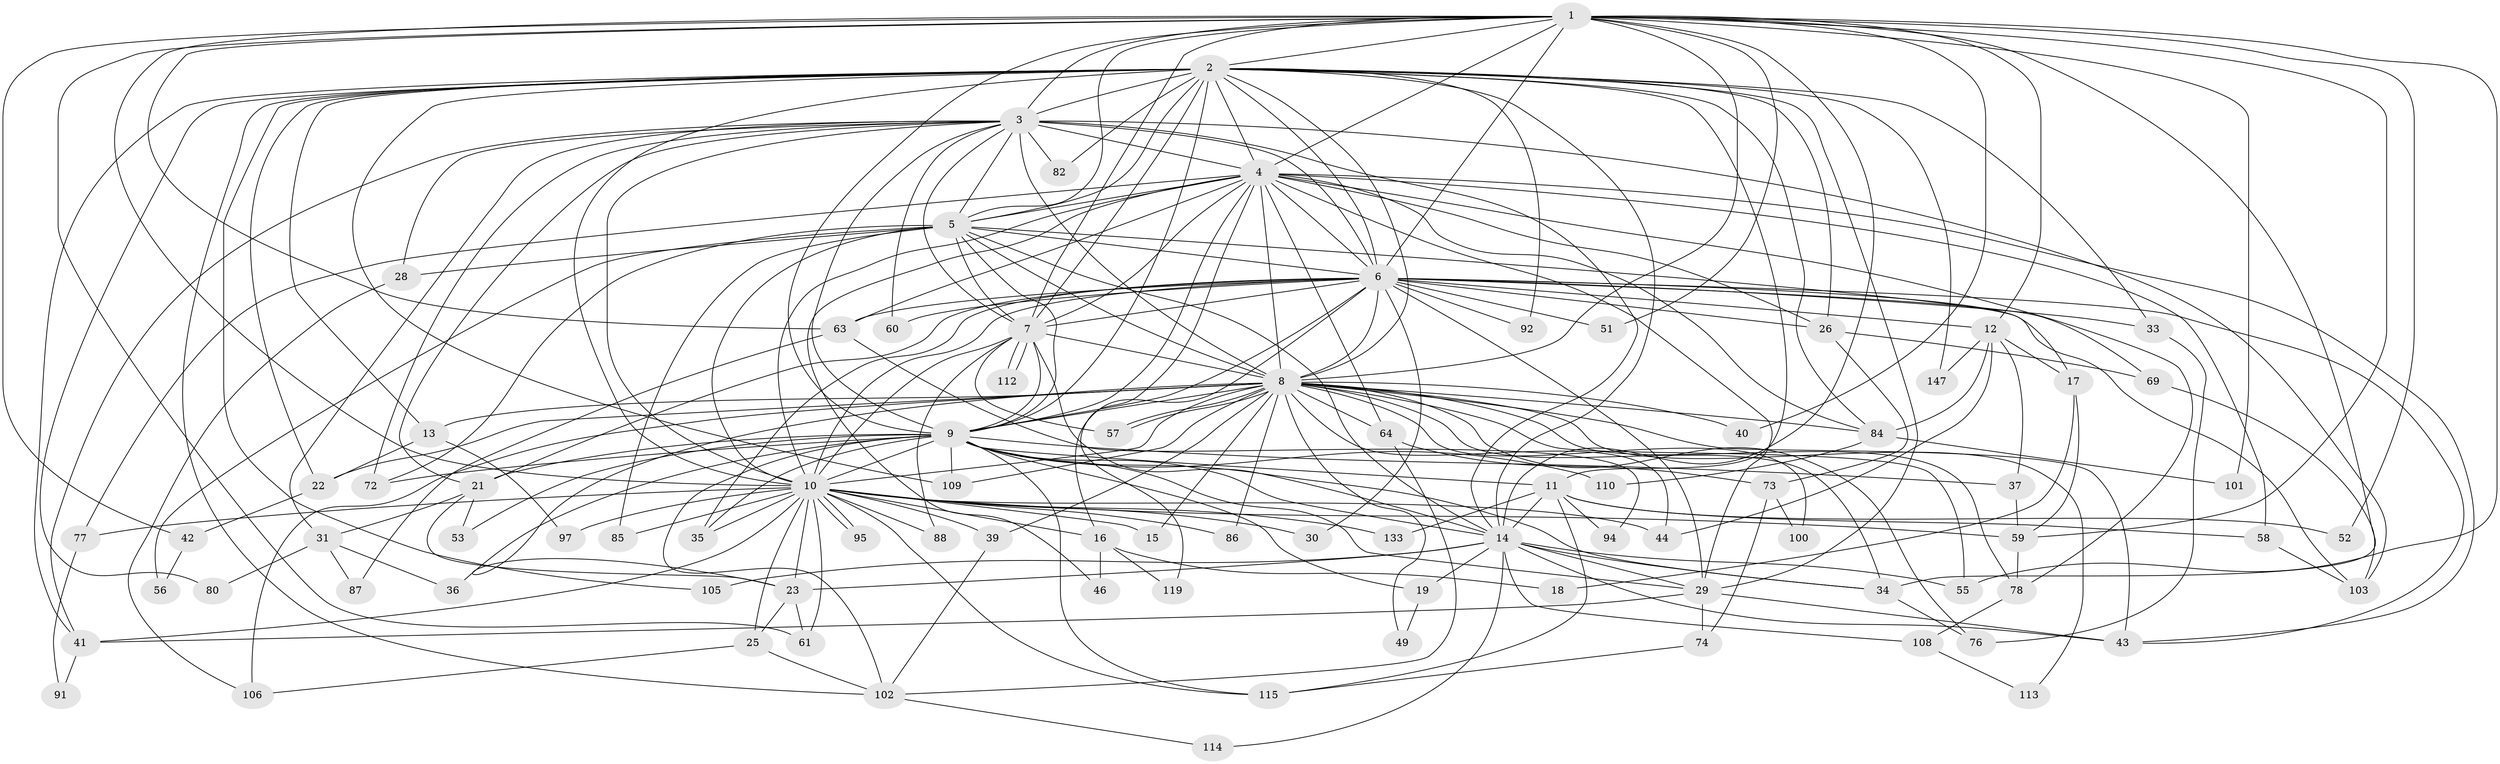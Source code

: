 // original degree distribution, {23: 0.006756756756756757, 25: 0.013513513513513514, 22: 0.006756756756756757, 24: 0.013513513513513514, 15: 0.006756756756756757, 14: 0.013513513513513514, 33: 0.006756756756756757, 29: 0.006756756756756757, 9: 0.006756756756756757, 8: 0.006756756756756757, 4: 0.12162162162162163, 2: 0.5202702702702703, 5: 0.033783783783783786, 6: 0.0472972972972973, 3: 0.1891891891891892}
// Generated by graph-tools (version 1.1) at 2025/17/03/04/25 18:17:20]
// undirected, 88 vertices, 243 edges
graph export_dot {
graph [start="1"]
  node [color=gray90,style=filled];
  1 [super="+96"];
  2 [super="+45+81"];
  3 [super="+54+24+71+38+75+83+138"];
  4;
  5;
  6;
  7 [super="+104"];
  8;
  9;
  10 [super="+27"];
  11;
  12;
  13;
  14 [super="+120+79+20+32"];
  15;
  16;
  17 [super="+117"];
  18;
  19;
  21 [super="+89"];
  22 [super="+99"];
  23 [super="+122"];
  25;
  26 [super="+67"];
  28;
  29 [super="+47"];
  30;
  31;
  33;
  34 [super="+107"];
  35 [super="+130"];
  36;
  37 [super="+134"];
  39;
  40;
  41;
  42 [super="+131"];
  43 [super="+136+62"];
  44 [super="+50"];
  46;
  49;
  51;
  52;
  53;
  55 [super="+135"];
  56;
  57;
  58 [super="+68"];
  59;
  60;
  61 [super="+132"];
  63 [super="+66"];
  64;
  69;
  72 [super="+140"];
  73;
  74;
  76 [super="+127"];
  77;
  78 [super="+124"];
  80;
  82;
  84 [super="+93+98"];
  85;
  86;
  87;
  88;
  91;
  92;
  94;
  95;
  97;
  100;
  101;
  102 [super="+116+145+126"];
  103 [super="+121"];
  105;
  106 [super="+129"];
  108;
  109 [super="+141"];
  110;
  112;
  113;
  114;
  115 [super="+139+128"];
  119;
  133;
  147;
  1 -- 2;
  1 -- 3;
  1 -- 4;
  1 -- 5;
  1 -- 6;
  1 -- 7;
  1 -- 8;
  1 -- 9;
  1 -- 10;
  1 -- 12 [weight=2];
  1 -- 14;
  1 -- 34;
  1 -- 40;
  1 -- 42 [weight=2];
  1 -- 51;
  1 -- 52;
  1 -- 55;
  1 -- 59;
  1 -- 61;
  1 -- 63;
  1 -- 101;
  2 -- 3;
  2 -- 4;
  2 -- 5;
  2 -- 6;
  2 -- 7;
  2 -- 8;
  2 -- 9;
  2 -- 10;
  2 -- 11;
  2 -- 13;
  2 -- 22;
  2 -- 29;
  2 -- 33;
  2 -- 80;
  2 -- 82;
  2 -- 84;
  2 -- 92;
  2 -- 102;
  2 -- 105;
  2 -- 109;
  2 -- 147;
  2 -- 41;
  2 -- 14;
  2 -- 26;
  3 -- 4 [weight=2];
  3 -- 5;
  3 -- 6;
  3 -- 7;
  3 -- 8 [weight=3];
  3 -- 9;
  3 -- 10;
  3 -- 28;
  3 -- 41;
  3 -- 82;
  3 -- 21;
  3 -- 60;
  3 -- 14 [weight=5];
  3 -- 103;
  3 -- 31;
  3 -- 72;
  4 -- 5;
  4 -- 6;
  4 -- 7 [weight=2];
  4 -- 8;
  4 -- 9;
  4 -- 10;
  4 -- 26 [weight=2];
  4 -- 46;
  4 -- 58 [weight=2];
  4 -- 64;
  4 -- 77;
  4 -- 78;
  4 -- 84;
  4 -- 119;
  4 -- 29;
  4 -- 63;
  4 -- 43;
  5 -- 6;
  5 -- 7;
  5 -- 8;
  5 -- 9;
  5 -- 10;
  5 -- 14;
  5 -- 17;
  5 -- 28;
  5 -- 56;
  5 -- 72;
  5 -- 85;
  6 -- 7;
  6 -- 8;
  6 -- 9;
  6 -- 10;
  6 -- 12;
  6 -- 16;
  6 -- 21;
  6 -- 26;
  6 -- 29;
  6 -- 30;
  6 -- 33;
  6 -- 35;
  6 -- 43;
  6 -- 51;
  6 -- 60;
  6 -- 63;
  6 -- 69;
  6 -- 92;
  6 -- 103;
  7 -- 8;
  7 -- 9;
  7 -- 10;
  7 -- 88;
  7 -- 112;
  7 -- 112;
  7 -- 14;
  7 -- 57;
  8 -- 9;
  8 -- 10;
  8 -- 13;
  8 -- 15;
  8 -- 22;
  8 -- 39;
  8 -- 40;
  8 -- 43;
  8 -- 44;
  8 -- 49;
  8 -- 57;
  8 -- 57;
  8 -- 64;
  8 -- 76;
  8 -- 86;
  8 -- 100;
  8 -- 106;
  8 -- 109;
  8 -- 113;
  8 -- 55;
  8 -- 23;
  8 -- 78;
  8 -- 34;
  8 -- 84;
  9 -- 10 [weight=2];
  9 -- 11;
  9 -- 19;
  9 -- 21;
  9 -- 36;
  9 -- 37;
  9 -- 53;
  9 -- 72;
  9 -- 102;
  9 -- 110;
  9 -- 115;
  9 -- 109;
  9 -- 35;
  9 -- 29;
  9 -- 14;
  9 -- 34;
  10 -- 15;
  10 -- 16;
  10 -- 23 [weight=2];
  10 -- 25;
  10 -- 30;
  10 -- 35;
  10 -- 41 [weight=2];
  10 -- 59;
  10 -- 77;
  10 -- 85;
  10 -- 86;
  10 -- 88;
  10 -- 95;
  10 -- 95;
  10 -- 97;
  10 -- 115;
  10 -- 133;
  10 -- 39;
  10 -- 61;
  10 -- 44;
  11 -- 52;
  11 -- 58 [weight=2];
  11 -- 94;
  11 -- 133;
  11 -- 115;
  11 -- 14;
  12 -- 17;
  12 -- 37;
  12 -- 44;
  12 -- 147;
  12 -- 84;
  13 -- 97;
  13 -- 22;
  14 -- 19 [weight=2];
  14 -- 55;
  14 -- 105;
  14 -- 108;
  14 -- 114;
  14 -- 23;
  14 -- 34;
  14 -- 29;
  14 -- 43;
  16 -- 18;
  16 -- 46;
  16 -- 119;
  17 -- 18;
  17 -- 59;
  19 -- 49;
  21 -- 23;
  21 -- 31;
  21 -- 53;
  22 -- 42;
  23 -- 25;
  23 -- 61;
  25 -- 106;
  25 -- 102;
  26 -- 73;
  26 -- 69;
  28 -- 106;
  29 -- 74;
  29 -- 41;
  29 -- 43;
  31 -- 36;
  31 -- 80;
  31 -- 87;
  33 -- 76;
  34 -- 76;
  37 -- 59;
  39 -- 102;
  41 -- 91;
  42 -- 56;
  58 -- 103;
  59 -- 78;
  63 -- 87;
  63 -- 94;
  64 -- 73;
  64 -- 102;
  69 -- 103;
  73 -- 74;
  73 -- 100;
  74 -- 115;
  77 -- 91;
  78 -- 108;
  84 -- 101;
  84 -- 110;
  102 -- 114;
  108 -- 113;
}
